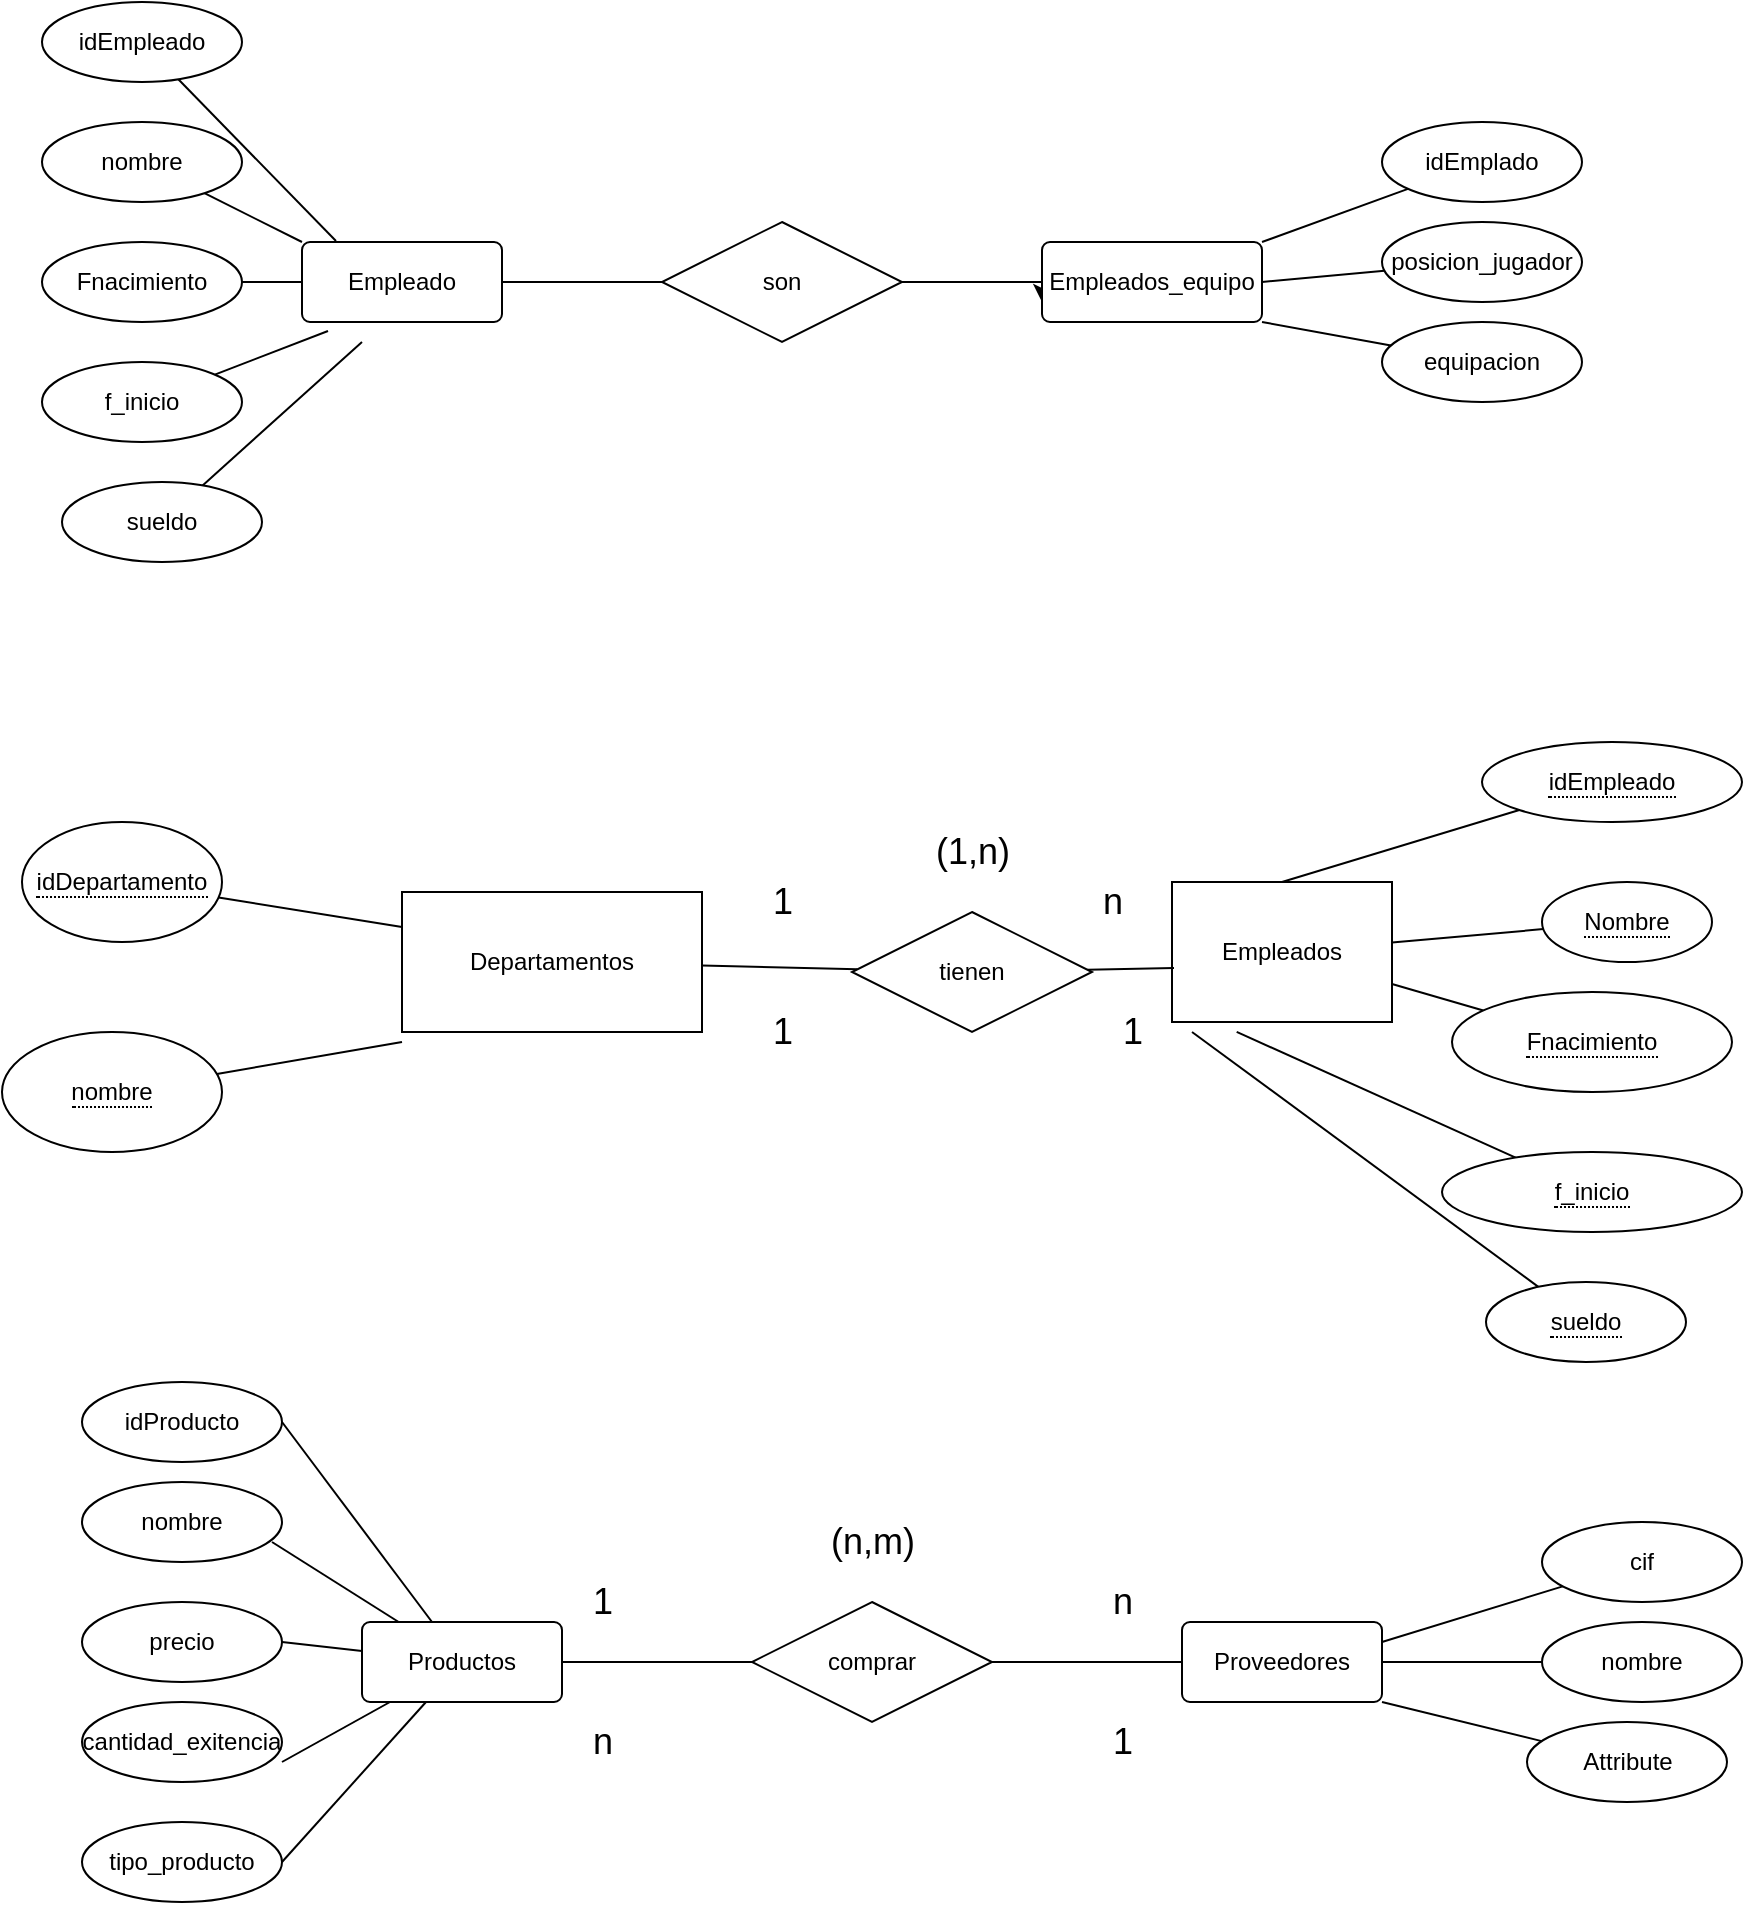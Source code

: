 <mxfile version="21.0.4" type="github">
  <diagram name="Página-1" id="IB9mtgJHglml5czLorEO">
    <mxGraphModel dx="1780" dy="502" grid="1" gridSize="10" guides="1" tooltips="1" connect="1" arrows="1" fold="1" page="1" pageScale="1" pageWidth="827" pageHeight="1169" math="0" shadow="0">
      <root>
        <mxCell id="0" />
        <mxCell id="1" parent="0" />
        <mxCell id="doxAplvMlByBS0Fx3ECb-1" value="Departamentos" style="whiteSpace=wrap;html=1;align=center;" vertex="1" parent="1">
          <mxGeometry x="160" y="515" width="150" height="70" as="geometry" />
        </mxCell>
        <mxCell id="doxAplvMlByBS0Fx3ECb-2" value="Empleados" style="whiteSpace=wrap;html=1;align=center;" vertex="1" parent="1">
          <mxGeometry x="545" y="510" width="110" height="70" as="geometry" />
        </mxCell>
        <mxCell id="doxAplvMlByBS0Fx3ECb-67" style="rounded=0;orthogonalLoop=1;jettySize=auto;html=1;entryX=0;entryY=0.25;entryDx=0;entryDy=0;endArrow=none;endFill=0;" edge="1" parent="1" source="doxAplvMlByBS0Fx3ECb-3" target="doxAplvMlByBS0Fx3ECb-1">
          <mxGeometry relative="1" as="geometry" />
        </mxCell>
        <mxCell id="doxAplvMlByBS0Fx3ECb-3" value="&lt;span style=&quot;border-bottom: 1px dotted&quot;&gt;idDepartamento&lt;/span&gt;" style="ellipse;whiteSpace=wrap;html=1;align=center;" vertex="1" parent="1">
          <mxGeometry x="-30" y="480" width="100" height="60" as="geometry" />
        </mxCell>
        <mxCell id="doxAplvMlByBS0Fx3ECb-66" style="rounded=0;orthogonalLoop=1;jettySize=auto;html=1;endArrow=none;endFill=0;" edge="1" parent="1" source="doxAplvMlByBS0Fx3ECb-4">
          <mxGeometry relative="1" as="geometry">
            <mxPoint x="160" y="590" as="targetPoint" />
          </mxGeometry>
        </mxCell>
        <mxCell id="doxAplvMlByBS0Fx3ECb-4" value="&lt;span style=&quot;border-bottom: 1px dotted&quot;&gt;nombre&lt;/span&gt;" style="ellipse;whiteSpace=wrap;html=1;align=center;" vertex="1" parent="1">
          <mxGeometry x="-40" y="585" width="110" height="60" as="geometry" />
        </mxCell>
        <mxCell id="doxAplvMlByBS0Fx3ECb-10" style="rounded=0;orthogonalLoop=1;jettySize=auto;html=1;entryX=0.5;entryY=0;entryDx=0;entryDy=0;endArrow=none;endFill=0;" edge="1" parent="1" source="doxAplvMlByBS0Fx3ECb-9" target="doxAplvMlByBS0Fx3ECb-2">
          <mxGeometry relative="1" as="geometry" />
        </mxCell>
        <mxCell id="doxAplvMlByBS0Fx3ECb-9" value="&lt;span style=&quot;border-bottom: 1px dotted&quot;&gt;idEmpleado&lt;/span&gt;" style="ellipse;whiteSpace=wrap;html=1;align=center;" vertex="1" parent="1">
          <mxGeometry x="700" y="440" width="130" height="40" as="geometry" />
        </mxCell>
        <mxCell id="doxAplvMlByBS0Fx3ECb-12" style="rounded=0;orthogonalLoop=1;jettySize=auto;html=1;endArrow=none;endFill=0;" edge="1" parent="1" source="doxAplvMlByBS0Fx3ECb-11" target="doxAplvMlByBS0Fx3ECb-2">
          <mxGeometry relative="1" as="geometry" />
        </mxCell>
        <mxCell id="doxAplvMlByBS0Fx3ECb-11" value="&lt;span style=&quot;border-bottom: 1px dotted&quot;&gt;Nombre&lt;/span&gt;" style="ellipse;whiteSpace=wrap;html=1;align=center;" vertex="1" parent="1">
          <mxGeometry x="730" y="510" width="85" height="40" as="geometry" />
        </mxCell>
        <mxCell id="doxAplvMlByBS0Fx3ECb-14" style="rounded=0;orthogonalLoop=1;jettySize=auto;html=1;endArrow=none;endFill=0;" edge="1" parent="1" source="doxAplvMlByBS0Fx3ECb-13" target="doxAplvMlByBS0Fx3ECb-2">
          <mxGeometry relative="1" as="geometry" />
        </mxCell>
        <mxCell id="doxAplvMlByBS0Fx3ECb-13" value="&lt;span style=&quot;border-bottom: 1px dotted&quot;&gt;Fnacimiento&lt;/span&gt;" style="ellipse;whiteSpace=wrap;html=1;align=center;" vertex="1" parent="1">
          <mxGeometry x="685" y="565" width="140" height="50" as="geometry" />
        </mxCell>
        <mxCell id="doxAplvMlByBS0Fx3ECb-16" style="rounded=1;orthogonalLoop=1;jettySize=auto;html=1;entryX=0.294;entryY=1.071;entryDx=0;entryDy=0;entryPerimeter=0;endArrow=none;endFill=0;" edge="1" parent="1" source="doxAplvMlByBS0Fx3ECb-15" target="doxAplvMlByBS0Fx3ECb-2">
          <mxGeometry relative="1" as="geometry" />
        </mxCell>
        <mxCell id="doxAplvMlByBS0Fx3ECb-15" value="&lt;span style=&quot;border-bottom: 1px dotted&quot;&gt;f_inicio&lt;/span&gt;" style="ellipse;whiteSpace=wrap;html=1;align=center;" vertex="1" parent="1">
          <mxGeometry x="680" y="645" width="150" height="40" as="geometry" />
        </mxCell>
        <mxCell id="doxAplvMlByBS0Fx3ECb-22" value="" style="rounded=0;orthogonalLoop=1;jettySize=auto;html=1;endArrow=none;endFill=0;" edge="1" parent="1" source="doxAplvMlByBS0Fx3ECb-20" target="doxAplvMlByBS0Fx3ECb-1">
          <mxGeometry relative="1" as="geometry" />
        </mxCell>
        <mxCell id="doxAplvMlByBS0Fx3ECb-23" style="rounded=0;orthogonalLoop=1;jettySize=auto;html=1;entryX=0.009;entryY=0.614;entryDx=0;entryDy=0;entryPerimeter=0;endArrow=none;endFill=0;" edge="1" parent="1" source="doxAplvMlByBS0Fx3ECb-20" target="doxAplvMlByBS0Fx3ECb-2">
          <mxGeometry relative="1" as="geometry" />
        </mxCell>
        <mxCell id="doxAplvMlByBS0Fx3ECb-20" value="tienen" style="shape=rhombus;perimeter=rhombusPerimeter;whiteSpace=wrap;html=1;align=center;" vertex="1" parent="1">
          <mxGeometry x="385" y="525" width="120" height="60" as="geometry" />
        </mxCell>
        <mxCell id="doxAplvMlByBS0Fx3ECb-24" value="n" style="text;html=1;align=center;verticalAlign=middle;resizable=0;points=[];autosize=1;strokeColor=none;fillColor=none;fontSize=18;" vertex="1" parent="1">
          <mxGeometry x="500" y="500" width="30" height="40" as="geometry" />
        </mxCell>
        <mxCell id="doxAplvMlByBS0Fx3ECb-25" value="1" style="text;html=1;align=center;verticalAlign=middle;resizable=0;points=[];autosize=1;strokeColor=none;fillColor=none;fontSize=18;" vertex="1" parent="1">
          <mxGeometry x="510" y="565" width="30" height="40" as="geometry" />
        </mxCell>
        <mxCell id="doxAplvMlByBS0Fx3ECb-26" value="1" style="text;html=1;align=center;verticalAlign=middle;resizable=0;points=[];autosize=1;strokeColor=none;fillColor=none;fontSize=18;" vertex="1" parent="1">
          <mxGeometry x="335" y="500" width="30" height="40" as="geometry" />
        </mxCell>
        <mxCell id="doxAplvMlByBS0Fx3ECb-29" value="1" style="text;html=1;align=center;verticalAlign=middle;resizable=0;points=[];autosize=1;strokeColor=none;fillColor=none;fontSize=18;" vertex="1" parent="1">
          <mxGeometry x="335" y="565" width="30" height="40" as="geometry" />
        </mxCell>
        <mxCell id="doxAplvMlByBS0Fx3ECb-30" value="(1,n)" style="text;html=1;align=center;verticalAlign=middle;resizable=0;points=[];autosize=1;strokeColor=none;fillColor=none;fontSize=18;" vertex="1" parent="1">
          <mxGeometry x="415" y="475" width="60" height="40" as="geometry" />
        </mxCell>
        <mxCell id="doxAplvMlByBS0Fx3ECb-32" style="rounded=0;orthogonalLoop=1;jettySize=auto;html=1;entryX=0.091;entryY=1.071;entryDx=0;entryDy=0;entryPerimeter=0;endArrow=none;endFill=0;" edge="1" parent="1" source="doxAplvMlByBS0Fx3ECb-31" target="doxAplvMlByBS0Fx3ECb-2">
          <mxGeometry relative="1" as="geometry" />
        </mxCell>
        <mxCell id="doxAplvMlByBS0Fx3ECb-31" value="&lt;span style=&quot;border-bottom: 1px dotted&quot;&gt;sueldo&lt;/span&gt;" style="ellipse;whiteSpace=wrap;html=1;align=center;" vertex="1" parent="1">
          <mxGeometry x="702" y="710" width="100" height="40" as="geometry" />
        </mxCell>
        <mxCell id="doxAplvMlByBS0Fx3ECb-43" style="rounded=0;orthogonalLoop=1;jettySize=auto;html=1;entryX=1;entryY=0.5;entryDx=0;entryDy=0;endArrow=none;endFill=0;" edge="1" parent="1" source="doxAplvMlByBS0Fx3ECb-34" target="doxAplvMlByBS0Fx3ECb-41">
          <mxGeometry relative="1" as="geometry" />
        </mxCell>
        <mxCell id="doxAplvMlByBS0Fx3ECb-45" style="rounded=0;orthogonalLoop=1;jettySize=auto;html=1;entryX=1;entryY=0.75;entryDx=0;entryDy=0;entryPerimeter=0;jumpStyle=line;endArrow=none;endFill=0;" edge="1" parent="1" source="doxAplvMlByBS0Fx3ECb-34" target="doxAplvMlByBS0Fx3ECb-42">
          <mxGeometry relative="1" as="geometry" />
        </mxCell>
        <mxCell id="doxAplvMlByBS0Fx3ECb-46" style="rounded=0;orthogonalLoop=1;jettySize=auto;html=1;entryX=1;entryY=0.5;entryDx=0;entryDy=0;endArrow=none;endFill=0;" edge="1" parent="1" source="doxAplvMlByBS0Fx3ECb-34" target="doxAplvMlByBS0Fx3ECb-39">
          <mxGeometry relative="1" as="geometry" />
        </mxCell>
        <mxCell id="doxAplvMlByBS0Fx3ECb-47" style="rounded=0;orthogonalLoop=1;jettySize=auto;html=1;entryX=0.95;entryY=0.75;entryDx=0;entryDy=0;entryPerimeter=0;endArrow=none;endFill=0;" edge="1" parent="1" source="doxAplvMlByBS0Fx3ECb-34" target="doxAplvMlByBS0Fx3ECb-38">
          <mxGeometry relative="1" as="geometry" />
        </mxCell>
        <mxCell id="doxAplvMlByBS0Fx3ECb-48" style="rounded=0;orthogonalLoop=1;jettySize=auto;html=1;entryX=1;entryY=0.5;entryDx=0;entryDy=0;startArrow=none;startFill=0;endArrow=none;endFill=0;" edge="1" parent="1" source="doxAplvMlByBS0Fx3ECb-34" target="doxAplvMlByBS0Fx3ECb-37">
          <mxGeometry relative="1" as="geometry" />
        </mxCell>
        <mxCell id="doxAplvMlByBS0Fx3ECb-34" value="Productos" style="rounded=1;arcSize=10;whiteSpace=wrap;html=1;align=center;" vertex="1" parent="1">
          <mxGeometry x="140" y="880" width="100" height="40" as="geometry" />
        </mxCell>
        <mxCell id="doxAplvMlByBS0Fx3ECb-35" value="Proveedores" style="rounded=1;arcSize=10;whiteSpace=wrap;html=1;align=center;" vertex="1" parent="1">
          <mxGeometry x="550" y="880" width="100" height="40" as="geometry" />
        </mxCell>
        <mxCell id="doxAplvMlByBS0Fx3ECb-37" value="idProducto" style="ellipse;whiteSpace=wrap;html=1;align=center;" vertex="1" parent="1">
          <mxGeometry y="760" width="100" height="40" as="geometry" />
        </mxCell>
        <mxCell id="doxAplvMlByBS0Fx3ECb-38" value="nombre" style="ellipse;whiteSpace=wrap;html=1;align=center;" vertex="1" parent="1">
          <mxGeometry y="810" width="100" height="40" as="geometry" />
        </mxCell>
        <mxCell id="doxAplvMlByBS0Fx3ECb-39" value="precio" style="ellipse;whiteSpace=wrap;html=1;align=center;" vertex="1" parent="1">
          <mxGeometry y="870" width="100" height="40" as="geometry" />
        </mxCell>
        <mxCell id="doxAplvMlByBS0Fx3ECb-41" value="tipo_producto" style="ellipse;whiteSpace=wrap;html=1;align=center;" vertex="1" parent="1">
          <mxGeometry y="980" width="100" height="40" as="geometry" />
        </mxCell>
        <mxCell id="doxAplvMlByBS0Fx3ECb-42" value="cantidad_exitencia" style="ellipse;whiteSpace=wrap;html=1;align=center;" vertex="1" parent="1">
          <mxGeometry y="920" width="100" height="40" as="geometry" />
        </mxCell>
        <mxCell id="doxAplvMlByBS0Fx3ECb-65" style="rounded=0;orthogonalLoop=1;jettySize=auto;html=1;entryX=1;entryY=1;entryDx=0;entryDy=0;endArrow=none;endFill=0;" edge="1" parent="1" source="doxAplvMlByBS0Fx3ECb-49" target="doxAplvMlByBS0Fx3ECb-35">
          <mxGeometry relative="1" as="geometry" />
        </mxCell>
        <mxCell id="doxAplvMlByBS0Fx3ECb-49" value="Attribute" style="ellipse;whiteSpace=wrap;html=1;align=center;" vertex="1" parent="1">
          <mxGeometry x="722.5" y="930" width="100" height="40" as="geometry" />
        </mxCell>
        <mxCell id="doxAplvMlByBS0Fx3ECb-56" style="rounded=0;orthogonalLoop=1;jettySize=auto;html=1;entryX=1;entryY=0.5;entryDx=0;entryDy=0;endArrow=none;endFill=0;" edge="1" parent="1" source="doxAplvMlByBS0Fx3ECb-50" target="doxAplvMlByBS0Fx3ECb-35">
          <mxGeometry relative="1" as="geometry" />
        </mxCell>
        <mxCell id="doxAplvMlByBS0Fx3ECb-50" value="nombre" style="ellipse;whiteSpace=wrap;html=1;align=center;" vertex="1" parent="1">
          <mxGeometry x="730" y="880" width="100" height="40" as="geometry" />
        </mxCell>
        <mxCell id="doxAplvMlByBS0Fx3ECb-55" style="rounded=0;orthogonalLoop=1;jettySize=auto;html=1;entryX=1;entryY=0.25;entryDx=0;entryDy=0;endArrow=none;endFill=0;" edge="1" parent="1" source="doxAplvMlByBS0Fx3ECb-53" target="doxAplvMlByBS0Fx3ECb-35">
          <mxGeometry relative="1" as="geometry" />
        </mxCell>
        <mxCell id="doxAplvMlByBS0Fx3ECb-53" value="cif" style="ellipse;whiteSpace=wrap;html=1;align=center;" vertex="1" parent="1">
          <mxGeometry x="730" y="830" width="100" height="40" as="geometry" />
        </mxCell>
        <mxCell id="doxAplvMlByBS0Fx3ECb-58" style="edgeStyle=orthogonalEdgeStyle;rounded=0;orthogonalLoop=1;jettySize=auto;html=1;entryX=0;entryY=0.5;entryDx=0;entryDy=0;endArrow=none;endFill=0;" edge="1" parent="1" source="doxAplvMlByBS0Fx3ECb-57" target="doxAplvMlByBS0Fx3ECb-35">
          <mxGeometry relative="1" as="geometry" />
        </mxCell>
        <mxCell id="doxAplvMlByBS0Fx3ECb-59" style="edgeStyle=orthogonalEdgeStyle;rounded=0;orthogonalLoop=1;jettySize=auto;html=1;endArrow=none;endFill=0;" edge="1" parent="1" source="doxAplvMlByBS0Fx3ECb-57" target="doxAplvMlByBS0Fx3ECb-34">
          <mxGeometry relative="1" as="geometry" />
        </mxCell>
        <mxCell id="doxAplvMlByBS0Fx3ECb-57" value="comprar" style="shape=rhombus;perimeter=rhombusPerimeter;whiteSpace=wrap;html=1;align=center;" vertex="1" parent="1">
          <mxGeometry x="335" y="870" width="120" height="60" as="geometry" />
        </mxCell>
        <mxCell id="doxAplvMlByBS0Fx3ECb-60" value="&lt;font style=&quot;font-size: 18px;&quot;&gt;1&lt;/font&gt;" style="text;html=1;align=center;verticalAlign=middle;resizable=0;points=[];autosize=1;strokeColor=none;fillColor=none;" vertex="1" parent="1">
          <mxGeometry x="245" y="850" width="30" height="40" as="geometry" />
        </mxCell>
        <mxCell id="doxAplvMlByBS0Fx3ECb-61" value="n" style="text;html=1;align=center;verticalAlign=middle;resizable=0;points=[];autosize=1;strokeColor=none;fillColor=none;fontSize=18;" vertex="1" parent="1">
          <mxGeometry x="245" y="920" width="30" height="40" as="geometry" />
        </mxCell>
        <mxCell id="doxAplvMlByBS0Fx3ECb-62" value="(n,m)" style="text;html=1;align=center;verticalAlign=middle;resizable=0;points=[];autosize=1;strokeColor=none;fillColor=none;fontSize=18;" vertex="1" parent="1">
          <mxGeometry x="360" y="820" width="70" height="40" as="geometry" />
        </mxCell>
        <mxCell id="doxAplvMlByBS0Fx3ECb-63" value="n" style="text;html=1;align=center;verticalAlign=middle;resizable=0;points=[];autosize=1;strokeColor=none;fillColor=none;fontSize=18;" vertex="1" parent="1">
          <mxGeometry x="505" y="850" width="30" height="40" as="geometry" />
        </mxCell>
        <mxCell id="doxAplvMlByBS0Fx3ECb-64" value="1" style="text;html=1;align=center;verticalAlign=middle;resizable=0;points=[];autosize=1;strokeColor=none;fillColor=none;fontSize=18;" vertex="1" parent="1">
          <mxGeometry x="505" y="920" width="30" height="40" as="geometry" />
        </mxCell>
        <mxCell id="doxAplvMlByBS0Fx3ECb-74" style="rounded=0;orthogonalLoop=1;jettySize=auto;html=1;entryX=0.17;entryY=-0.012;entryDx=0;entryDy=0;entryPerimeter=0;endArrow=none;endFill=0;" edge="1" parent="1" source="doxAplvMlByBS0Fx3ECb-68" target="doxAplvMlByBS0Fx3ECb-73">
          <mxGeometry relative="1" as="geometry" />
        </mxCell>
        <mxCell id="doxAplvMlByBS0Fx3ECb-68" value="idEmpleado" style="ellipse;whiteSpace=wrap;html=1;align=center;" vertex="1" parent="1">
          <mxGeometry x="-20" y="70" width="100" height="40" as="geometry" />
        </mxCell>
        <mxCell id="doxAplvMlByBS0Fx3ECb-75" style="rounded=0;orthogonalLoop=1;jettySize=auto;html=1;entryX=0;entryY=0;entryDx=0;entryDy=0;endArrow=none;endFill=0;" edge="1" parent="1" source="doxAplvMlByBS0Fx3ECb-69" target="doxAplvMlByBS0Fx3ECb-73">
          <mxGeometry relative="1" as="geometry" />
        </mxCell>
        <mxCell id="doxAplvMlByBS0Fx3ECb-69" value="nombre" style="ellipse;whiteSpace=wrap;html=1;align=center;" vertex="1" parent="1">
          <mxGeometry x="-20" y="130" width="100" height="40" as="geometry" />
        </mxCell>
        <mxCell id="doxAplvMlByBS0Fx3ECb-76" style="rounded=0;orthogonalLoop=1;jettySize=auto;html=1;entryX=0;entryY=0.5;entryDx=0;entryDy=0;endArrow=none;endFill=0;" edge="1" parent="1" source="doxAplvMlByBS0Fx3ECb-70" target="doxAplvMlByBS0Fx3ECb-73">
          <mxGeometry relative="1" as="geometry" />
        </mxCell>
        <mxCell id="doxAplvMlByBS0Fx3ECb-70" value="Fnacimiento" style="ellipse;whiteSpace=wrap;html=1;align=center;" vertex="1" parent="1">
          <mxGeometry x="-20" y="190" width="100" height="40" as="geometry" />
        </mxCell>
        <mxCell id="doxAplvMlByBS0Fx3ECb-77" style="rounded=0;orthogonalLoop=1;jettySize=auto;html=1;entryX=0.13;entryY=1.113;entryDx=0;entryDy=0;entryPerimeter=0;endArrow=none;endFill=0;" edge="1" parent="1" source="doxAplvMlByBS0Fx3ECb-71" target="doxAplvMlByBS0Fx3ECb-73">
          <mxGeometry relative="1" as="geometry" />
        </mxCell>
        <mxCell id="doxAplvMlByBS0Fx3ECb-71" value="f_inicio" style="ellipse;whiteSpace=wrap;html=1;align=center;" vertex="1" parent="1">
          <mxGeometry x="-20" y="250" width="100" height="40" as="geometry" />
        </mxCell>
        <mxCell id="doxAplvMlByBS0Fx3ECb-78" style="rounded=0;orthogonalLoop=1;jettySize=auto;html=1;endArrow=none;endFill=0;" edge="1" parent="1" source="doxAplvMlByBS0Fx3ECb-72">
          <mxGeometry relative="1" as="geometry">
            <mxPoint x="140" y="240" as="targetPoint" />
          </mxGeometry>
        </mxCell>
        <mxCell id="doxAplvMlByBS0Fx3ECb-72" value="sueldo" style="ellipse;whiteSpace=wrap;html=1;align=center;" vertex="1" parent="1">
          <mxGeometry x="-10" y="310" width="100" height="40" as="geometry" />
        </mxCell>
        <mxCell id="doxAplvMlByBS0Fx3ECb-80" style="edgeStyle=orthogonalEdgeStyle;rounded=0;orthogonalLoop=1;jettySize=auto;html=1;entryX=0;entryY=0.5;entryDx=0;entryDy=0;endArrow=none;endFill=0;" edge="1" parent="1" source="doxAplvMlByBS0Fx3ECb-73" target="doxAplvMlByBS0Fx3ECb-79">
          <mxGeometry relative="1" as="geometry" />
        </mxCell>
        <mxCell id="doxAplvMlByBS0Fx3ECb-73" value="Empleado" style="rounded=1;arcSize=10;whiteSpace=wrap;html=1;align=center;" vertex="1" parent="1">
          <mxGeometry x="110" y="190" width="100" height="40" as="geometry" />
        </mxCell>
        <mxCell id="doxAplvMlByBS0Fx3ECb-88" style="edgeStyle=orthogonalEdgeStyle;rounded=0;orthogonalLoop=1;jettySize=auto;html=1;entryX=0;entryY=0.5;entryDx=0;entryDy=0;endArrow=none;endFill=0;" edge="1" parent="1" source="doxAplvMlByBS0Fx3ECb-79" target="doxAplvMlByBS0Fx3ECb-81">
          <mxGeometry relative="1" as="geometry" />
        </mxCell>
        <mxCell id="doxAplvMlByBS0Fx3ECb-79" value="son" style="shape=rhombus;perimeter=rhombusPerimeter;whiteSpace=wrap;html=1;align=center;" vertex="1" parent="1">
          <mxGeometry x="290" y="180" width="120" height="60" as="geometry" />
        </mxCell>
        <mxCell id="doxAplvMlByBS0Fx3ECb-89" style="edgeStyle=orthogonalEdgeStyle;rounded=0;orthogonalLoop=1;jettySize=auto;html=1;exitX=0;exitY=0.5;exitDx=0;exitDy=0;" edge="1" parent="1" source="doxAplvMlByBS0Fx3ECb-81">
          <mxGeometry relative="1" as="geometry">
            <mxPoint x="480" y="220" as="targetPoint" />
          </mxGeometry>
        </mxCell>
        <mxCell id="doxAplvMlByBS0Fx3ECb-81" value="Empleados_equipo" style="rounded=1;arcSize=10;whiteSpace=wrap;html=1;align=center;" vertex="1" parent="1">
          <mxGeometry x="480" y="190" width="110" height="40" as="geometry" />
        </mxCell>
        <mxCell id="doxAplvMlByBS0Fx3ECb-85" style="rounded=0;orthogonalLoop=1;jettySize=auto;html=1;entryX=1;entryY=0;entryDx=0;entryDy=0;endArrow=none;endFill=0;" edge="1" parent="1" source="doxAplvMlByBS0Fx3ECb-82" target="doxAplvMlByBS0Fx3ECb-81">
          <mxGeometry relative="1" as="geometry" />
        </mxCell>
        <mxCell id="doxAplvMlByBS0Fx3ECb-82" value="idEmplado" style="ellipse;whiteSpace=wrap;html=1;align=center;" vertex="1" parent="1">
          <mxGeometry x="650" y="130" width="100" height="40" as="geometry" />
        </mxCell>
        <mxCell id="doxAplvMlByBS0Fx3ECb-86" style="rounded=0;orthogonalLoop=1;jettySize=auto;html=1;entryX=1;entryY=0.5;entryDx=0;entryDy=0;endArrow=none;endFill=0;" edge="1" parent="1" source="doxAplvMlByBS0Fx3ECb-83" target="doxAplvMlByBS0Fx3ECb-81">
          <mxGeometry relative="1" as="geometry" />
        </mxCell>
        <mxCell id="doxAplvMlByBS0Fx3ECb-83" value="posicion_jugador" style="ellipse;whiteSpace=wrap;html=1;align=center;" vertex="1" parent="1">
          <mxGeometry x="650" y="180" width="100" height="40" as="geometry" />
        </mxCell>
        <mxCell id="doxAplvMlByBS0Fx3ECb-87" style="rounded=0;orthogonalLoop=1;jettySize=auto;html=1;entryX=1;entryY=1;entryDx=0;entryDy=0;endArrow=none;endFill=0;" edge="1" parent="1" source="doxAplvMlByBS0Fx3ECb-84" target="doxAplvMlByBS0Fx3ECb-81">
          <mxGeometry relative="1" as="geometry" />
        </mxCell>
        <mxCell id="doxAplvMlByBS0Fx3ECb-84" value="equipacion" style="ellipse;whiteSpace=wrap;html=1;align=center;" vertex="1" parent="1">
          <mxGeometry x="650" y="230" width="100" height="40" as="geometry" />
        </mxCell>
      </root>
    </mxGraphModel>
  </diagram>
</mxfile>
